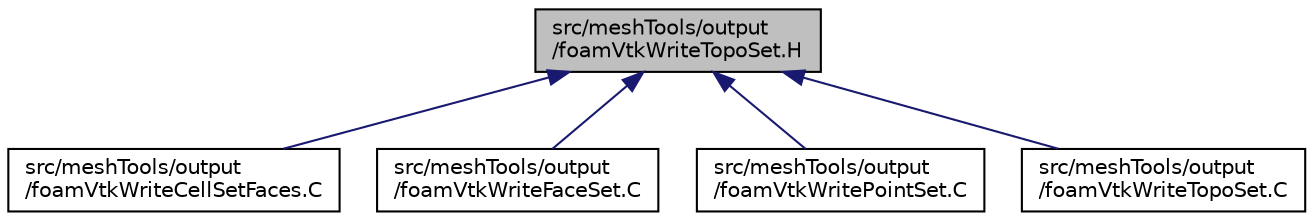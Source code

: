digraph "src/meshTools/output/foamVtkWriteTopoSet.H"
{
  bgcolor="transparent";
  edge [fontname="Helvetica",fontsize="10",labelfontname="Helvetica",labelfontsize="10"];
  node [fontname="Helvetica",fontsize="10",shape=record];
  Node1 [label="src/meshTools/output\l/foamVtkWriteTopoSet.H",height=0.2,width=0.4,color="black", fillcolor="grey75", style="filled" fontcolor="black"];
  Node1 -> Node2 [dir="back",color="midnightblue",fontsize="10",style="solid",fontname="Helvetica"];
  Node2 [label="src/meshTools/output\l/foamVtkWriteCellSetFaces.C",height=0.2,width=0.4,color="black",URL="$foamVtkWriteCellSetFaces_8C.html"];
  Node1 -> Node3 [dir="back",color="midnightblue",fontsize="10",style="solid",fontname="Helvetica"];
  Node3 [label="src/meshTools/output\l/foamVtkWriteFaceSet.C",height=0.2,width=0.4,color="black",URL="$foamVtkWriteFaceSet_8C.html"];
  Node1 -> Node4 [dir="back",color="midnightblue",fontsize="10",style="solid",fontname="Helvetica"];
  Node4 [label="src/meshTools/output\l/foamVtkWritePointSet.C",height=0.2,width=0.4,color="black",URL="$foamVtkWritePointSet_8C.html"];
  Node1 -> Node5 [dir="back",color="midnightblue",fontsize="10",style="solid",fontname="Helvetica"];
  Node5 [label="src/meshTools/output\l/foamVtkWriteTopoSet.C",height=0.2,width=0.4,color="black",URL="$foamVtkWriteTopoSet_8C.html"];
}
